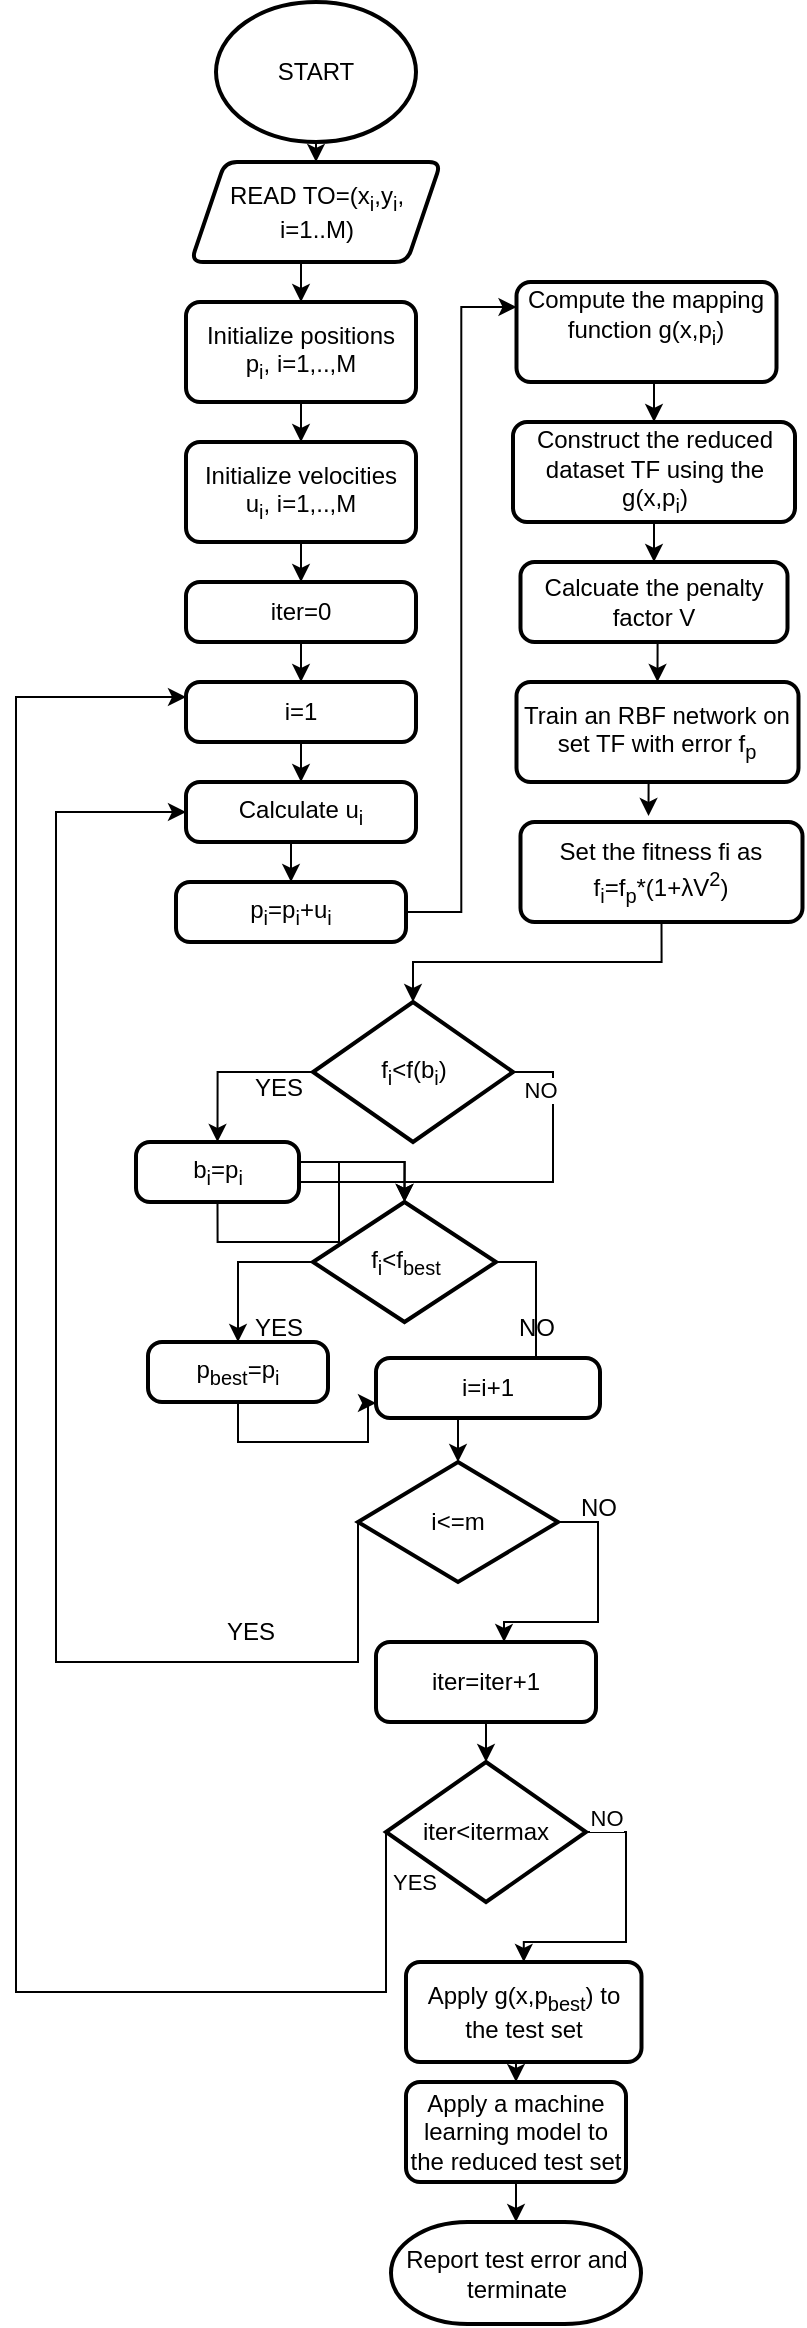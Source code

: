<mxfile version="21.3.7" type="device">
  <diagram id="C5RBs43oDa-KdzZeNtuy" name="Page-1">
    <mxGraphModel dx="922" dy="487" grid="1" gridSize="10" guides="1" tooltips="1" connect="1" arrows="1" fold="1" page="1" pageScale="1" pageWidth="827" pageHeight="1169" math="0" shadow="0">
      <root>
        <mxCell id="WIyWlLk6GJQsqaUBKTNV-0" />
        <mxCell id="WIyWlLk6GJQsqaUBKTNV-1" parent="WIyWlLk6GJQsqaUBKTNV-0" />
        <mxCell id="gQ4uNMBU5wz3fI6kMUp5-2" style="edgeStyle=orthogonalEdgeStyle;rounded=0;orthogonalLoop=1;jettySize=auto;html=1;exitX=0.5;exitY=1;exitDx=0;exitDy=0;exitPerimeter=0;entryX=0.5;entryY=0;entryDx=0;entryDy=0;" edge="1" parent="WIyWlLk6GJQsqaUBKTNV-1" source="gQ4uNMBU5wz3fI6kMUp5-0" target="gQ4uNMBU5wz3fI6kMUp5-1">
          <mxGeometry relative="1" as="geometry" />
        </mxCell>
        <mxCell id="gQ4uNMBU5wz3fI6kMUp5-0" value="START" style="strokeWidth=2;html=1;shape=mxgraph.flowchart.start_2;whiteSpace=wrap;" vertex="1" parent="WIyWlLk6GJQsqaUBKTNV-1">
          <mxGeometry x="130" y="20" width="100" height="70" as="geometry" />
        </mxCell>
        <mxCell id="gQ4uNMBU5wz3fI6kMUp5-4" style="edgeStyle=orthogonalEdgeStyle;rounded=0;orthogonalLoop=1;jettySize=auto;html=1;exitX=0.5;exitY=1;exitDx=0;exitDy=0;entryX=0.5;entryY=0;entryDx=0;entryDy=0;" edge="1" parent="WIyWlLk6GJQsqaUBKTNV-1" source="gQ4uNMBU5wz3fI6kMUp5-1" target="gQ4uNMBU5wz3fI6kMUp5-3">
          <mxGeometry relative="1" as="geometry" />
        </mxCell>
        <mxCell id="gQ4uNMBU5wz3fI6kMUp5-1" value="READ TO=(x&lt;sub&gt;i&lt;/sub&gt;,y&lt;sub&gt;i&lt;/sub&gt;, i=1..M)" style="shape=parallelogram;html=1;strokeWidth=2;perimeter=parallelogramPerimeter;whiteSpace=wrap;rounded=1;arcSize=12;size=0.136;" vertex="1" parent="WIyWlLk6GJQsqaUBKTNV-1">
          <mxGeometry x="117.5" y="100" width="125" height="50" as="geometry" />
        </mxCell>
        <mxCell id="gQ4uNMBU5wz3fI6kMUp5-6" style="edgeStyle=orthogonalEdgeStyle;rounded=0;orthogonalLoop=1;jettySize=auto;html=1;exitX=0.5;exitY=1;exitDx=0;exitDy=0;entryX=0.5;entryY=0;entryDx=0;entryDy=0;" edge="1" parent="WIyWlLk6GJQsqaUBKTNV-1" source="gQ4uNMBU5wz3fI6kMUp5-3" target="gQ4uNMBU5wz3fI6kMUp5-5">
          <mxGeometry relative="1" as="geometry" />
        </mxCell>
        <mxCell id="gQ4uNMBU5wz3fI6kMUp5-3" value="&lt;div&gt;Initialize positions &lt;br&gt;&lt;/div&gt;&lt;div&gt;p&lt;sub&gt;i&lt;/sub&gt;, i=1,..,M&lt;br&gt;&lt;/div&gt;" style="rounded=1;whiteSpace=wrap;html=1;absoluteArcSize=1;arcSize=14;strokeWidth=2;" vertex="1" parent="WIyWlLk6GJQsqaUBKTNV-1">
          <mxGeometry x="115" y="170" width="115" height="50" as="geometry" />
        </mxCell>
        <mxCell id="gQ4uNMBU5wz3fI6kMUp5-8" style="edgeStyle=orthogonalEdgeStyle;rounded=0;orthogonalLoop=1;jettySize=auto;html=1;exitX=0.5;exitY=1;exitDx=0;exitDy=0;entryX=0.5;entryY=0;entryDx=0;entryDy=0;" edge="1" parent="WIyWlLk6GJQsqaUBKTNV-1" source="gQ4uNMBU5wz3fI6kMUp5-5" target="gQ4uNMBU5wz3fI6kMUp5-7">
          <mxGeometry relative="1" as="geometry" />
        </mxCell>
        <mxCell id="gQ4uNMBU5wz3fI6kMUp5-5" value="&lt;div&gt;Initialize velocities&lt;br&gt;&lt;/div&gt;&lt;div&gt;u&lt;sub&gt;i&lt;/sub&gt;, i=1,..,M&lt;br&gt;&lt;/div&gt;" style="rounded=1;whiteSpace=wrap;html=1;absoluteArcSize=1;arcSize=14;strokeWidth=2;" vertex="1" parent="WIyWlLk6GJQsqaUBKTNV-1">
          <mxGeometry x="115" y="240" width="115" height="50" as="geometry" />
        </mxCell>
        <mxCell id="gQ4uNMBU5wz3fI6kMUp5-10" style="edgeStyle=orthogonalEdgeStyle;rounded=0;orthogonalLoop=1;jettySize=auto;html=1;exitX=0.5;exitY=1;exitDx=0;exitDy=0;entryX=0.5;entryY=0;entryDx=0;entryDy=0;" edge="1" parent="WIyWlLk6GJQsqaUBKTNV-1" source="gQ4uNMBU5wz3fI6kMUp5-7" target="gQ4uNMBU5wz3fI6kMUp5-9">
          <mxGeometry relative="1" as="geometry" />
        </mxCell>
        <mxCell id="gQ4uNMBU5wz3fI6kMUp5-7" value="iter=0" style="rounded=1;whiteSpace=wrap;html=1;absoluteArcSize=1;arcSize=14;strokeWidth=2;" vertex="1" parent="WIyWlLk6GJQsqaUBKTNV-1">
          <mxGeometry x="115" y="310" width="115" height="30" as="geometry" />
        </mxCell>
        <mxCell id="gQ4uNMBU5wz3fI6kMUp5-12" style="edgeStyle=orthogonalEdgeStyle;rounded=0;orthogonalLoop=1;jettySize=auto;html=1;exitX=0.5;exitY=1;exitDx=0;exitDy=0;entryX=0.5;entryY=0;entryDx=0;entryDy=0;" edge="1" parent="WIyWlLk6GJQsqaUBKTNV-1" source="gQ4uNMBU5wz3fI6kMUp5-9" target="gQ4uNMBU5wz3fI6kMUp5-11">
          <mxGeometry relative="1" as="geometry" />
        </mxCell>
        <mxCell id="gQ4uNMBU5wz3fI6kMUp5-9" value="i=1" style="rounded=1;whiteSpace=wrap;html=1;absoluteArcSize=1;arcSize=14;strokeWidth=2;" vertex="1" parent="WIyWlLk6GJQsqaUBKTNV-1">
          <mxGeometry x="115" y="360" width="115" height="30" as="geometry" />
        </mxCell>
        <mxCell id="gQ4uNMBU5wz3fI6kMUp5-14" style="edgeStyle=orthogonalEdgeStyle;rounded=0;orthogonalLoop=1;jettySize=auto;html=1;exitX=0.5;exitY=1;exitDx=0;exitDy=0;entryX=0.5;entryY=0;entryDx=0;entryDy=0;" edge="1" parent="WIyWlLk6GJQsqaUBKTNV-1" source="gQ4uNMBU5wz3fI6kMUp5-11" target="gQ4uNMBU5wz3fI6kMUp5-13">
          <mxGeometry relative="1" as="geometry" />
        </mxCell>
        <mxCell id="gQ4uNMBU5wz3fI6kMUp5-11" value="Calculate u&lt;sub&gt;i&lt;/sub&gt;" style="rounded=1;whiteSpace=wrap;html=1;absoluteArcSize=1;arcSize=14;strokeWidth=2;" vertex="1" parent="WIyWlLk6GJQsqaUBKTNV-1">
          <mxGeometry x="115" y="410" width="115" height="30" as="geometry" />
        </mxCell>
        <mxCell id="gQ4uNMBU5wz3fI6kMUp5-25" style="edgeStyle=orthogonalEdgeStyle;rounded=0;orthogonalLoop=1;jettySize=auto;html=1;exitX=1;exitY=0.5;exitDx=0;exitDy=0;entryX=0;entryY=0.25;entryDx=0;entryDy=0;" edge="1" parent="WIyWlLk6GJQsqaUBKTNV-1" source="gQ4uNMBU5wz3fI6kMUp5-13" target="gQ4uNMBU5wz3fI6kMUp5-16">
          <mxGeometry relative="1" as="geometry" />
        </mxCell>
        <mxCell id="gQ4uNMBU5wz3fI6kMUp5-13" value="p&lt;sub&gt;i&lt;/sub&gt;=p&lt;sub&gt;i&lt;/sub&gt;+u&lt;sub&gt;i&lt;/sub&gt;" style="rounded=1;whiteSpace=wrap;html=1;absoluteArcSize=1;arcSize=14;strokeWidth=2;" vertex="1" parent="WIyWlLk6GJQsqaUBKTNV-1">
          <mxGeometry x="110" y="460" width="115" height="30" as="geometry" />
        </mxCell>
        <mxCell id="gQ4uNMBU5wz3fI6kMUp5-18" style="edgeStyle=orthogonalEdgeStyle;rounded=0;orthogonalLoop=1;jettySize=auto;html=1;exitX=0.5;exitY=1;exitDx=0;exitDy=0;entryX=0.5;entryY=0;entryDx=0;entryDy=0;" edge="1" parent="WIyWlLk6GJQsqaUBKTNV-1" source="gQ4uNMBU5wz3fI6kMUp5-16" target="gQ4uNMBU5wz3fI6kMUp5-17">
          <mxGeometry relative="1" as="geometry" />
        </mxCell>
        <mxCell id="gQ4uNMBU5wz3fI6kMUp5-16" value="&lt;div&gt;Compute the mapping function g(x,p&lt;sub&gt;i&lt;/sub&gt;)&lt;/div&gt;&lt;div&gt;&lt;br&gt;&lt;/div&gt;" style="rounded=1;whiteSpace=wrap;html=1;absoluteArcSize=1;arcSize=14;strokeWidth=2;" vertex="1" parent="WIyWlLk6GJQsqaUBKTNV-1">
          <mxGeometry x="280.25" y="160" width="130" height="50" as="geometry" />
        </mxCell>
        <mxCell id="gQ4uNMBU5wz3fI6kMUp5-20" style="edgeStyle=orthogonalEdgeStyle;rounded=0;orthogonalLoop=1;jettySize=auto;html=1;exitX=0.5;exitY=1;exitDx=0;exitDy=0;entryX=0.5;entryY=0;entryDx=0;entryDy=0;" edge="1" parent="WIyWlLk6GJQsqaUBKTNV-1" source="gQ4uNMBU5wz3fI6kMUp5-17" target="gQ4uNMBU5wz3fI6kMUp5-19">
          <mxGeometry relative="1" as="geometry" />
        </mxCell>
        <mxCell id="gQ4uNMBU5wz3fI6kMUp5-17" value="Construct the reduced dataset TF using the g(x,p&lt;sub&gt;i&lt;/sub&gt;)" style="rounded=1;whiteSpace=wrap;html=1;absoluteArcSize=1;arcSize=14;strokeWidth=2;" vertex="1" parent="WIyWlLk6GJQsqaUBKTNV-1">
          <mxGeometry x="278.5" y="230" width="141" height="50" as="geometry" />
        </mxCell>
        <mxCell id="gQ4uNMBU5wz3fI6kMUp5-22" style="edgeStyle=orthogonalEdgeStyle;rounded=0;orthogonalLoop=1;jettySize=auto;html=1;exitX=0.5;exitY=1;exitDx=0;exitDy=0;entryX=0.5;entryY=0;entryDx=0;entryDy=0;" edge="1" parent="WIyWlLk6GJQsqaUBKTNV-1" source="gQ4uNMBU5wz3fI6kMUp5-19" target="gQ4uNMBU5wz3fI6kMUp5-21">
          <mxGeometry relative="1" as="geometry" />
        </mxCell>
        <mxCell id="gQ4uNMBU5wz3fI6kMUp5-19" value="Calcuate the penalty factor V" style="rounded=1;whiteSpace=wrap;html=1;absoluteArcSize=1;arcSize=14;strokeWidth=2;" vertex="1" parent="WIyWlLk6GJQsqaUBKTNV-1">
          <mxGeometry x="282.25" y="300" width="133.5" height="40" as="geometry" />
        </mxCell>
        <mxCell id="gQ4uNMBU5wz3fI6kMUp5-24" style="edgeStyle=orthogonalEdgeStyle;rounded=0;orthogonalLoop=1;jettySize=auto;html=1;exitX=0.5;exitY=1;exitDx=0;exitDy=0;entryX=0.454;entryY=-0.06;entryDx=0;entryDy=0;entryPerimeter=0;" edge="1" parent="WIyWlLk6GJQsqaUBKTNV-1" source="gQ4uNMBU5wz3fI6kMUp5-21" target="gQ4uNMBU5wz3fI6kMUp5-23">
          <mxGeometry relative="1" as="geometry" />
        </mxCell>
        <mxCell id="gQ4uNMBU5wz3fI6kMUp5-21" value="Train an RBF network on set TF with error f&lt;sub&gt;p&lt;/sub&gt;" style="rounded=1;whiteSpace=wrap;html=1;absoluteArcSize=1;arcSize=14;strokeWidth=2;" vertex="1" parent="WIyWlLk6GJQsqaUBKTNV-1">
          <mxGeometry x="280.25" y="360" width="141" height="50" as="geometry" />
        </mxCell>
        <mxCell id="gQ4uNMBU5wz3fI6kMUp5-27" style="edgeStyle=orthogonalEdgeStyle;rounded=0;orthogonalLoop=1;jettySize=auto;html=1;exitX=0.5;exitY=1;exitDx=0;exitDy=0;entryX=0.5;entryY=0;entryDx=0;entryDy=0;entryPerimeter=0;" edge="1" parent="WIyWlLk6GJQsqaUBKTNV-1" source="gQ4uNMBU5wz3fI6kMUp5-23" target="gQ4uNMBU5wz3fI6kMUp5-26">
          <mxGeometry relative="1" as="geometry" />
        </mxCell>
        <mxCell id="gQ4uNMBU5wz3fI6kMUp5-23" value="&lt;div&gt;Set the fitness fi as&lt;/div&gt;&lt;div&gt;f&lt;sub&gt;i&lt;/sub&gt;=f&lt;sub&gt;p&lt;/sub&gt;*(1+λV&lt;sup&gt;2&lt;/sup&gt;)&lt;br&gt;&lt;/div&gt;" style="rounded=1;whiteSpace=wrap;html=1;absoluteArcSize=1;arcSize=14;strokeWidth=2;" vertex="1" parent="WIyWlLk6GJQsqaUBKTNV-1">
          <mxGeometry x="282.25" y="430" width="141" height="50" as="geometry" />
        </mxCell>
        <mxCell id="gQ4uNMBU5wz3fI6kMUp5-30" style="edgeStyle=orthogonalEdgeStyle;rounded=0;orthogonalLoop=1;jettySize=auto;html=1;exitX=0;exitY=0.5;exitDx=0;exitDy=0;exitPerimeter=0;entryX=0.5;entryY=0;entryDx=0;entryDy=0;" edge="1" parent="WIyWlLk6GJQsqaUBKTNV-1" source="gQ4uNMBU5wz3fI6kMUp5-26" target="gQ4uNMBU5wz3fI6kMUp5-28">
          <mxGeometry relative="1" as="geometry" />
        </mxCell>
        <mxCell id="gQ4uNMBU5wz3fI6kMUp5-34" style="edgeStyle=orthogonalEdgeStyle;rounded=0;orthogonalLoop=1;jettySize=auto;html=1;exitX=1;exitY=0.5;exitDx=0;exitDy=0;exitPerimeter=0;entryX=0.5;entryY=0;entryDx=0;entryDy=0;entryPerimeter=0;" edge="1" parent="WIyWlLk6GJQsqaUBKTNV-1" source="gQ4uNMBU5wz3fI6kMUp5-26" target="gQ4uNMBU5wz3fI6kMUp5-32">
          <mxGeometry relative="1" as="geometry" />
        </mxCell>
        <mxCell id="gQ4uNMBU5wz3fI6kMUp5-35" value="NO" style="edgeLabel;html=1;align=center;verticalAlign=middle;resizable=0;points=[];" vertex="1" connectable="0" parent="gQ4uNMBU5wz3fI6kMUp5-34">
          <mxGeometry x="-0.771" relative="1" as="geometry">
            <mxPoint x="-7" y="-7" as="offset" />
          </mxGeometry>
        </mxCell>
        <mxCell id="gQ4uNMBU5wz3fI6kMUp5-26" value="f&lt;sub&gt;i&lt;/sub&gt;&amp;lt;f(b&lt;sub&gt;i&lt;/sub&gt;)" style="strokeWidth=2;html=1;shape=mxgraph.flowchart.decision;whiteSpace=wrap;" vertex="1" parent="WIyWlLk6GJQsqaUBKTNV-1">
          <mxGeometry x="178.5" y="520" width="100" height="70" as="geometry" />
        </mxCell>
        <mxCell id="gQ4uNMBU5wz3fI6kMUp5-33" style="edgeStyle=orthogonalEdgeStyle;rounded=0;orthogonalLoop=1;jettySize=auto;html=1;exitX=0.5;exitY=1;exitDx=0;exitDy=0;entryX=0.5;entryY=0;entryDx=0;entryDy=0;entryPerimeter=0;" edge="1" parent="WIyWlLk6GJQsqaUBKTNV-1" source="gQ4uNMBU5wz3fI6kMUp5-28" target="gQ4uNMBU5wz3fI6kMUp5-32">
          <mxGeometry relative="1" as="geometry" />
        </mxCell>
        <mxCell id="gQ4uNMBU5wz3fI6kMUp5-28" value="b&lt;sub&gt;i&lt;/sub&gt;=p&lt;sub&gt;i&lt;/sub&gt;" style="rounded=1;whiteSpace=wrap;html=1;absoluteArcSize=1;arcSize=14;strokeWidth=2;" vertex="1" parent="WIyWlLk6GJQsqaUBKTNV-1">
          <mxGeometry x="90" y="590" width="81.5" height="30" as="geometry" />
        </mxCell>
        <mxCell id="gQ4uNMBU5wz3fI6kMUp5-31" value="YES" style="text;html=1;align=center;verticalAlign=middle;resizable=0;points=[];autosize=1;strokeColor=none;fillColor=none;" vertex="1" parent="WIyWlLk6GJQsqaUBKTNV-1">
          <mxGeometry x="136" y="548" width="50" height="30" as="geometry" />
        </mxCell>
        <mxCell id="gQ4uNMBU5wz3fI6kMUp5-37" style="edgeStyle=orthogonalEdgeStyle;rounded=0;orthogonalLoop=1;jettySize=auto;html=1;exitX=0;exitY=0.5;exitDx=0;exitDy=0;exitPerimeter=0;entryX=0.5;entryY=0;entryDx=0;entryDy=0;" edge="1" parent="WIyWlLk6GJQsqaUBKTNV-1" source="gQ4uNMBU5wz3fI6kMUp5-32" target="gQ4uNMBU5wz3fI6kMUp5-36">
          <mxGeometry relative="1" as="geometry" />
        </mxCell>
        <mxCell id="gQ4uNMBU5wz3fI6kMUp5-41" style="edgeStyle=orthogonalEdgeStyle;rounded=0;orthogonalLoop=1;jettySize=auto;html=1;exitX=1;exitY=0.5;exitDx=0;exitDy=0;exitPerimeter=0;entryX=0.5;entryY=0;entryDx=0;entryDy=0;" edge="1" parent="WIyWlLk6GJQsqaUBKTNV-1" source="gQ4uNMBU5wz3fI6kMUp5-32" target="gQ4uNMBU5wz3fI6kMUp5-39">
          <mxGeometry relative="1" as="geometry" />
        </mxCell>
        <mxCell id="gQ4uNMBU5wz3fI6kMUp5-32" value="f&lt;sub&gt;i&lt;/sub&gt;&amp;lt;f&lt;sub&gt;best&lt;/sub&gt;" style="strokeWidth=2;html=1;shape=mxgraph.flowchart.decision;whiteSpace=wrap;" vertex="1" parent="WIyWlLk6GJQsqaUBKTNV-1">
          <mxGeometry x="178.5" y="620" width="91.5" height="60" as="geometry" />
        </mxCell>
        <mxCell id="gQ4uNMBU5wz3fI6kMUp5-43" style="edgeStyle=orthogonalEdgeStyle;rounded=0;orthogonalLoop=1;jettySize=auto;html=1;exitX=0.5;exitY=1;exitDx=0;exitDy=0;entryX=0;entryY=0.75;entryDx=0;entryDy=0;" edge="1" parent="WIyWlLk6GJQsqaUBKTNV-1" source="gQ4uNMBU5wz3fI6kMUp5-36" target="gQ4uNMBU5wz3fI6kMUp5-39">
          <mxGeometry relative="1" as="geometry" />
        </mxCell>
        <mxCell id="gQ4uNMBU5wz3fI6kMUp5-36" value="p&lt;sub&gt;best&lt;/sub&gt;=p&lt;sub&gt;i&lt;/sub&gt;" style="rounded=1;whiteSpace=wrap;html=1;absoluteArcSize=1;arcSize=14;strokeWidth=2;" vertex="1" parent="WIyWlLk6GJQsqaUBKTNV-1">
          <mxGeometry x="96" y="690" width="90" height="30" as="geometry" />
        </mxCell>
        <mxCell id="gQ4uNMBU5wz3fI6kMUp5-38" value="YES" style="text;html=1;align=center;verticalAlign=middle;resizable=0;points=[];autosize=1;strokeColor=none;fillColor=none;" vertex="1" parent="WIyWlLk6GJQsqaUBKTNV-1">
          <mxGeometry x="136" y="668" width="50" height="30" as="geometry" />
        </mxCell>
        <mxCell id="gQ4uNMBU5wz3fI6kMUp5-45" style="edgeStyle=orthogonalEdgeStyle;rounded=0;orthogonalLoop=1;jettySize=auto;html=1;exitX=0.5;exitY=1;exitDx=0;exitDy=0;entryX=0.5;entryY=0;entryDx=0;entryDy=0;entryPerimeter=0;" edge="1" parent="WIyWlLk6GJQsqaUBKTNV-1" source="gQ4uNMBU5wz3fI6kMUp5-39" target="gQ4uNMBU5wz3fI6kMUp5-44">
          <mxGeometry relative="1" as="geometry" />
        </mxCell>
        <mxCell id="gQ4uNMBU5wz3fI6kMUp5-39" value="i=i+1" style="rounded=1;whiteSpace=wrap;html=1;absoluteArcSize=1;arcSize=14;strokeWidth=2;" vertex="1" parent="WIyWlLk6GJQsqaUBKTNV-1">
          <mxGeometry x="210" y="698" width="112" height="30" as="geometry" />
        </mxCell>
        <mxCell id="gQ4uNMBU5wz3fI6kMUp5-42" value="NO" style="text;html=1;align=center;verticalAlign=middle;resizable=0;points=[];autosize=1;strokeColor=none;fillColor=none;" vertex="1" parent="WIyWlLk6GJQsqaUBKTNV-1">
          <mxGeometry x="270" y="668" width="40" height="30" as="geometry" />
        </mxCell>
        <mxCell id="gQ4uNMBU5wz3fI6kMUp5-51" style="edgeStyle=orthogonalEdgeStyle;rounded=0;orthogonalLoop=1;jettySize=auto;html=1;exitX=0;exitY=0.5;exitDx=0;exitDy=0;exitPerimeter=0;entryX=0;entryY=0.5;entryDx=0;entryDy=0;" edge="1" parent="WIyWlLk6GJQsqaUBKTNV-1" source="gQ4uNMBU5wz3fI6kMUp5-44" target="gQ4uNMBU5wz3fI6kMUp5-11">
          <mxGeometry relative="1" as="geometry">
            <Array as="points">
              <mxPoint x="50" y="850" />
              <mxPoint x="50" y="425" />
            </Array>
          </mxGeometry>
        </mxCell>
        <mxCell id="gQ4uNMBU5wz3fI6kMUp5-55" style="edgeStyle=orthogonalEdgeStyle;rounded=0;orthogonalLoop=1;jettySize=auto;html=1;exitX=1;exitY=0.5;exitDx=0;exitDy=0;exitPerimeter=0;entryX=0.582;entryY=0;entryDx=0;entryDy=0;entryPerimeter=0;" edge="1" parent="WIyWlLk6GJQsqaUBKTNV-1" source="gQ4uNMBU5wz3fI6kMUp5-44" target="gQ4uNMBU5wz3fI6kMUp5-54">
          <mxGeometry relative="1" as="geometry" />
        </mxCell>
        <mxCell id="gQ4uNMBU5wz3fI6kMUp5-44" value="i&amp;lt;=m" style="strokeWidth=2;html=1;shape=mxgraph.flowchart.decision;whiteSpace=wrap;" vertex="1" parent="WIyWlLk6GJQsqaUBKTNV-1">
          <mxGeometry x="201" y="750" width="100" height="60" as="geometry" />
        </mxCell>
        <mxCell id="gQ4uNMBU5wz3fI6kMUp5-52" value="YES" style="text;html=1;align=center;verticalAlign=middle;resizable=0;points=[];autosize=1;strokeColor=none;fillColor=none;" vertex="1" parent="WIyWlLk6GJQsqaUBKTNV-1">
          <mxGeometry x="121.5" y="820" width="50" height="30" as="geometry" />
        </mxCell>
        <mxCell id="gQ4uNMBU5wz3fI6kMUp5-59" style="edgeStyle=orthogonalEdgeStyle;rounded=0;orthogonalLoop=1;jettySize=auto;html=1;exitX=0.5;exitY=1;exitDx=0;exitDy=0;entryX=0.5;entryY=0;entryDx=0;entryDy=0;entryPerimeter=0;" edge="1" parent="WIyWlLk6GJQsqaUBKTNV-1" source="gQ4uNMBU5wz3fI6kMUp5-54" target="gQ4uNMBU5wz3fI6kMUp5-57">
          <mxGeometry relative="1" as="geometry" />
        </mxCell>
        <mxCell id="gQ4uNMBU5wz3fI6kMUp5-54" value="iter=iter+1" style="rounded=1;whiteSpace=wrap;html=1;absoluteArcSize=1;arcSize=14;strokeWidth=2;" vertex="1" parent="WIyWlLk6GJQsqaUBKTNV-1">
          <mxGeometry x="210" y="840" width="110" height="40" as="geometry" />
        </mxCell>
        <mxCell id="gQ4uNMBU5wz3fI6kMUp5-58" style="edgeStyle=orthogonalEdgeStyle;rounded=0;orthogonalLoop=1;jettySize=auto;html=1;exitX=0;exitY=0.5;exitDx=0;exitDy=0;exitPerimeter=0;entryX=0;entryY=0.25;entryDx=0;entryDy=0;" edge="1" parent="WIyWlLk6GJQsqaUBKTNV-1" source="gQ4uNMBU5wz3fI6kMUp5-57" target="gQ4uNMBU5wz3fI6kMUp5-9">
          <mxGeometry relative="1" as="geometry">
            <Array as="points">
              <mxPoint x="30" y="1015" />
              <mxPoint x="30" y="368" />
            </Array>
          </mxGeometry>
        </mxCell>
        <mxCell id="gQ4uNMBU5wz3fI6kMUp5-60" value="YES" style="edgeLabel;html=1;align=center;verticalAlign=middle;resizable=0;points=[];" vertex="1" connectable="0" parent="gQ4uNMBU5wz3fI6kMUp5-58">
          <mxGeometry x="-0.926" y="-3" relative="1" as="geometry">
            <mxPoint x="17" y="-12" as="offset" />
          </mxGeometry>
        </mxCell>
        <mxCell id="gQ4uNMBU5wz3fI6kMUp5-63" style="edgeStyle=orthogonalEdgeStyle;rounded=0;orthogonalLoop=1;jettySize=auto;html=1;exitX=1;exitY=0.5;exitDx=0;exitDy=0;exitPerimeter=0;entryX=0.5;entryY=0;entryDx=0;entryDy=0;" edge="1" parent="WIyWlLk6GJQsqaUBKTNV-1" source="gQ4uNMBU5wz3fI6kMUp5-57" target="gQ4uNMBU5wz3fI6kMUp5-62">
          <mxGeometry relative="1" as="geometry" />
        </mxCell>
        <mxCell id="gQ4uNMBU5wz3fI6kMUp5-64" value="NO" style="edgeLabel;html=1;align=center;verticalAlign=middle;resizable=0;points=[];" vertex="1" connectable="0" parent="gQ4uNMBU5wz3fI6kMUp5-63">
          <mxGeometry x="-0.701" y="-1" relative="1" as="geometry">
            <mxPoint x="-9" y="-8" as="offset" />
          </mxGeometry>
        </mxCell>
        <mxCell id="gQ4uNMBU5wz3fI6kMUp5-57" value="iter&amp;lt;itermax" style="strokeWidth=2;html=1;shape=mxgraph.flowchart.decision;whiteSpace=wrap;" vertex="1" parent="WIyWlLk6GJQsqaUBKTNV-1">
          <mxGeometry x="215" y="900" width="100" height="70" as="geometry" />
        </mxCell>
        <mxCell id="gQ4uNMBU5wz3fI6kMUp5-67" style="edgeStyle=orthogonalEdgeStyle;rounded=0;orthogonalLoop=1;jettySize=auto;html=1;exitX=0.5;exitY=1;exitDx=0;exitDy=0;entryX=0.5;entryY=0;entryDx=0;entryDy=0;" edge="1" parent="WIyWlLk6GJQsqaUBKTNV-1" source="gQ4uNMBU5wz3fI6kMUp5-62" target="gQ4uNMBU5wz3fI6kMUp5-66">
          <mxGeometry relative="1" as="geometry" />
        </mxCell>
        <mxCell id="gQ4uNMBU5wz3fI6kMUp5-62" value="Apply g(x,p&lt;sub&gt;best&lt;/sub&gt;) to the test set" style="rounded=1;whiteSpace=wrap;html=1;absoluteArcSize=1;arcSize=14;strokeWidth=2;" vertex="1" parent="WIyWlLk6GJQsqaUBKTNV-1">
          <mxGeometry x="225" y="1000" width="117.75" height="50" as="geometry" />
        </mxCell>
        <mxCell id="gQ4uNMBU5wz3fI6kMUp5-65" value="NO" style="text;html=1;align=center;verticalAlign=middle;resizable=0;points=[];autosize=1;strokeColor=none;fillColor=none;" vertex="1" parent="WIyWlLk6GJQsqaUBKTNV-1">
          <mxGeometry x="301" y="758" width="40" height="30" as="geometry" />
        </mxCell>
        <mxCell id="gQ4uNMBU5wz3fI6kMUp5-69" style="edgeStyle=orthogonalEdgeStyle;rounded=0;orthogonalLoop=1;jettySize=auto;html=1;exitX=0.5;exitY=1;exitDx=0;exitDy=0;entryX=0.5;entryY=0;entryDx=0;entryDy=0;entryPerimeter=0;" edge="1" parent="WIyWlLk6GJQsqaUBKTNV-1" source="gQ4uNMBU5wz3fI6kMUp5-66" target="gQ4uNMBU5wz3fI6kMUp5-68">
          <mxGeometry relative="1" as="geometry" />
        </mxCell>
        <mxCell id="gQ4uNMBU5wz3fI6kMUp5-66" value="Apply a machine learning model to the reduced test set" style="rounded=1;whiteSpace=wrap;html=1;absoluteArcSize=1;arcSize=14;strokeWidth=2;" vertex="1" parent="WIyWlLk6GJQsqaUBKTNV-1">
          <mxGeometry x="225" y="1060" width="110" height="50" as="geometry" />
        </mxCell>
        <mxCell id="gQ4uNMBU5wz3fI6kMUp5-68" value="Report test error and terminate" style="strokeWidth=2;html=1;shape=mxgraph.flowchart.terminator;whiteSpace=wrap;" vertex="1" parent="WIyWlLk6GJQsqaUBKTNV-1">
          <mxGeometry x="217.5" y="1130" width="125" height="51" as="geometry" />
        </mxCell>
      </root>
    </mxGraphModel>
  </diagram>
</mxfile>
